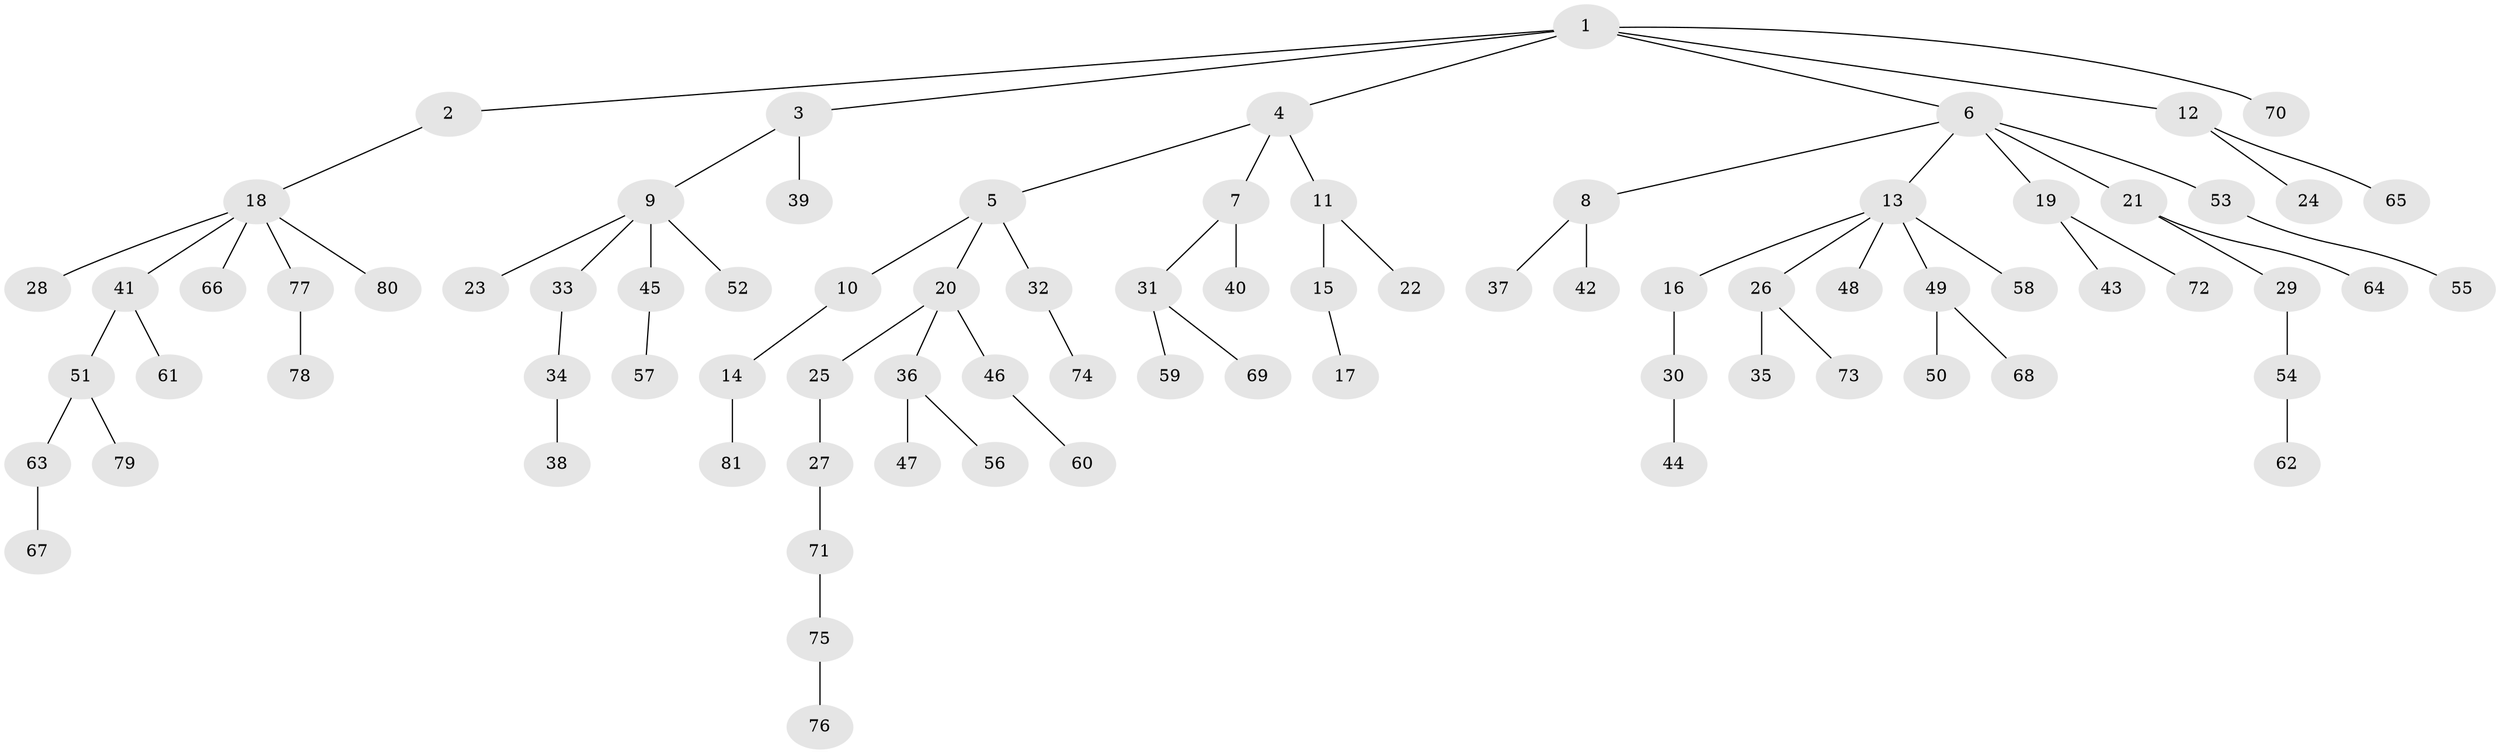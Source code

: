 // Generated by graph-tools (version 1.1) at 2025/50/03/09/25 03:50:15]
// undirected, 81 vertices, 80 edges
graph export_dot {
graph [start="1"]
  node [color=gray90,style=filled];
  1;
  2;
  3;
  4;
  5;
  6;
  7;
  8;
  9;
  10;
  11;
  12;
  13;
  14;
  15;
  16;
  17;
  18;
  19;
  20;
  21;
  22;
  23;
  24;
  25;
  26;
  27;
  28;
  29;
  30;
  31;
  32;
  33;
  34;
  35;
  36;
  37;
  38;
  39;
  40;
  41;
  42;
  43;
  44;
  45;
  46;
  47;
  48;
  49;
  50;
  51;
  52;
  53;
  54;
  55;
  56;
  57;
  58;
  59;
  60;
  61;
  62;
  63;
  64;
  65;
  66;
  67;
  68;
  69;
  70;
  71;
  72;
  73;
  74;
  75;
  76;
  77;
  78;
  79;
  80;
  81;
  1 -- 2;
  1 -- 3;
  1 -- 4;
  1 -- 6;
  1 -- 12;
  1 -- 70;
  2 -- 18;
  3 -- 9;
  3 -- 39;
  4 -- 5;
  4 -- 7;
  4 -- 11;
  5 -- 10;
  5 -- 20;
  5 -- 32;
  6 -- 8;
  6 -- 13;
  6 -- 19;
  6 -- 21;
  6 -- 53;
  7 -- 31;
  7 -- 40;
  8 -- 37;
  8 -- 42;
  9 -- 23;
  9 -- 33;
  9 -- 45;
  9 -- 52;
  10 -- 14;
  11 -- 15;
  11 -- 22;
  12 -- 24;
  12 -- 65;
  13 -- 16;
  13 -- 26;
  13 -- 48;
  13 -- 49;
  13 -- 58;
  14 -- 81;
  15 -- 17;
  16 -- 30;
  18 -- 28;
  18 -- 41;
  18 -- 66;
  18 -- 77;
  18 -- 80;
  19 -- 43;
  19 -- 72;
  20 -- 25;
  20 -- 36;
  20 -- 46;
  21 -- 29;
  21 -- 64;
  25 -- 27;
  26 -- 35;
  26 -- 73;
  27 -- 71;
  29 -- 54;
  30 -- 44;
  31 -- 59;
  31 -- 69;
  32 -- 74;
  33 -- 34;
  34 -- 38;
  36 -- 47;
  36 -- 56;
  41 -- 51;
  41 -- 61;
  45 -- 57;
  46 -- 60;
  49 -- 50;
  49 -- 68;
  51 -- 63;
  51 -- 79;
  53 -- 55;
  54 -- 62;
  63 -- 67;
  71 -- 75;
  75 -- 76;
  77 -- 78;
}
